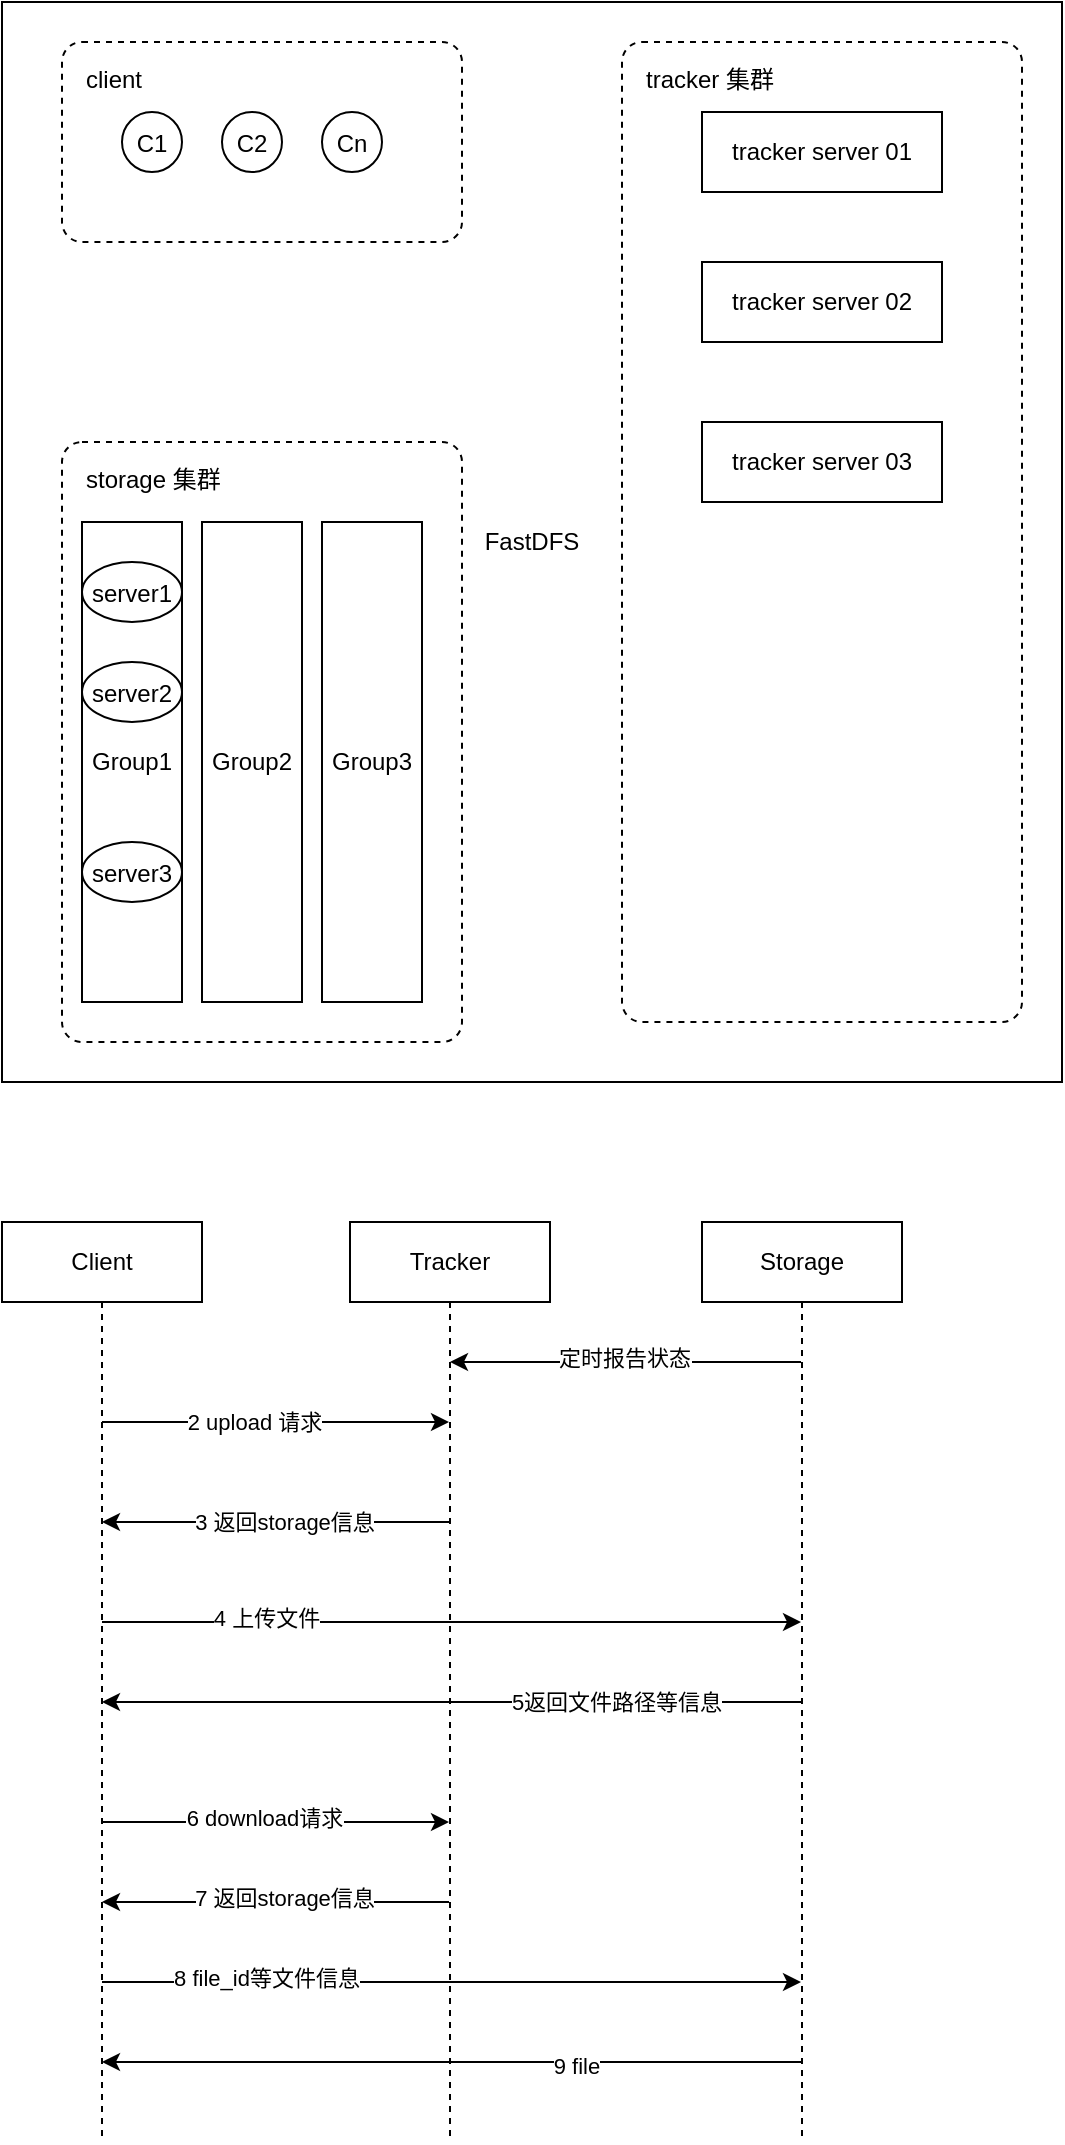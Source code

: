 <mxfile version="21.3.7" type="github" pages="2">
  <diagram name="第 1 页" id="6J8VfOYayrt2nx--sgnk">
    <mxGraphModel dx="1050" dy="625" grid="1" gridSize="10" guides="1" tooltips="1" connect="1" arrows="1" fold="1" page="1" pageScale="1" pageWidth="827" pageHeight="1169" math="0" shadow="0">
      <root>
        <mxCell id="0" />
        <mxCell id="1" parent="0" />
        <mxCell id="AD5kIY-ef99YtzFIq-Gk-1" value="FastDFS" style="html=1;align=center;verticalAlign=middle;dashed=0;whiteSpace=wrap;" parent="1" vertex="1">
          <mxGeometry x="140" y="90" width="530" height="540" as="geometry" />
        </mxCell>
        <mxCell id="5lvKBePtWPA1iiBBCNvH-1" value="client&amp;nbsp;" style="dashed=1;rounded=1;absoluteArcSize=1;arcSize=20;html=1;verticalAlign=top;align=left;spacingTop=5;spacingLeft=10;whiteSpace=wrap;" vertex="1" parent="1">
          <mxGeometry x="170" y="110" width="200" height="100" as="geometry" />
        </mxCell>
        <mxCell id="5lvKBePtWPA1iiBBCNvH-2" value="tracker 集群" style="dashed=1;rounded=1;absoluteArcSize=1;arcSize=20;html=1;verticalAlign=top;align=left;spacingTop=5;spacingLeft=10;whiteSpace=wrap;" vertex="1" parent="1">
          <mxGeometry x="450" y="110" width="200" height="490" as="geometry" />
        </mxCell>
        <mxCell id="5lvKBePtWPA1iiBBCNvH-3" value="storage 集群" style="dashed=1;rounded=1;absoluteArcSize=1;arcSize=20;html=1;verticalAlign=top;align=left;spacingTop=5;spacingLeft=10;whiteSpace=wrap;" vertex="1" parent="1">
          <mxGeometry x="170" y="310" width="200" height="300" as="geometry" />
        </mxCell>
        <mxCell id="5lvKBePtWPA1iiBBCNvH-5" value="C1" style="ellipse;" vertex="1" parent="1">
          <mxGeometry x="200" y="145" width="30" height="30" as="geometry" />
        </mxCell>
        <mxCell id="5lvKBePtWPA1iiBBCNvH-6" value="C2" style="ellipse;" vertex="1" parent="1">
          <mxGeometry x="250" y="145" width="30" height="30" as="geometry" />
        </mxCell>
        <mxCell id="5lvKBePtWPA1iiBBCNvH-7" value="Cn" style="ellipse;" vertex="1" parent="1">
          <mxGeometry x="300" y="145" width="30" height="30" as="geometry" />
        </mxCell>
        <mxCell id="5lvKBePtWPA1iiBBCNvH-10" value="tracker server 01" style="fontStyle=0;html=1;whiteSpace=wrap;" vertex="1" parent="1">
          <mxGeometry x="490" y="145" width="120" height="40" as="geometry" />
        </mxCell>
        <mxCell id="5lvKBePtWPA1iiBBCNvH-11" value="tracker server 02" style="fontStyle=0;html=1;whiteSpace=wrap;" vertex="1" parent="1">
          <mxGeometry x="490" y="220" width="120" height="40" as="geometry" />
        </mxCell>
        <mxCell id="5lvKBePtWPA1iiBBCNvH-12" value="tracker server 03" style="fontStyle=0;html=1;whiteSpace=wrap;" vertex="1" parent="1">
          <mxGeometry x="490" y="300" width="120" height="40" as="geometry" />
        </mxCell>
        <mxCell id="5lvKBePtWPA1iiBBCNvH-15" value="Group1" style="fontStyle=0;html=1;whiteSpace=wrap;rotation=0;" vertex="1" parent="1">
          <mxGeometry x="180" y="350" width="50" height="240" as="geometry" />
        </mxCell>
        <mxCell id="5lvKBePtWPA1iiBBCNvH-16" value="Group2" style="fontStyle=0;html=1;whiteSpace=wrap;rotation=0;" vertex="1" parent="1">
          <mxGeometry x="240" y="350" width="50" height="240" as="geometry" />
        </mxCell>
        <mxCell id="5lvKBePtWPA1iiBBCNvH-17" value="Group3" style="fontStyle=0;html=1;whiteSpace=wrap;rotation=0;" vertex="1" parent="1">
          <mxGeometry x="300" y="350" width="50" height="240" as="geometry" />
        </mxCell>
        <mxCell id="5lvKBePtWPA1iiBBCNvH-19" value="server1" style="ellipse;" vertex="1" parent="1">
          <mxGeometry x="180" y="370" width="50" height="30" as="geometry" />
        </mxCell>
        <mxCell id="5lvKBePtWPA1iiBBCNvH-20" value="server2" style="ellipse;" vertex="1" parent="1">
          <mxGeometry x="180" y="420" width="50" height="30" as="geometry" />
        </mxCell>
        <mxCell id="5lvKBePtWPA1iiBBCNvH-21" value="server3" style="ellipse;" vertex="1" parent="1">
          <mxGeometry x="180" y="510" width="50" height="30" as="geometry" />
        </mxCell>
        <mxCell id="5lvKBePtWPA1iiBBCNvH-28" style="edgeStyle=elbowEdgeStyle;rounded=0;orthogonalLoop=1;jettySize=auto;html=1;elbow=vertical;curved=0;" edge="1" parent="1" source="5lvKBePtWPA1iiBBCNvH-22" target="5lvKBePtWPA1iiBBCNvH-23">
          <mxGeometry relative="1" as="geometry">
            <Array as="points">
              <mxPoint x="280" y="800" />
            </Array>
          </mxGeometry>
        </mxCell>
        <mxCell id="5lvKBePtWPA1iiBBCNvH-29" value="2 upload 请求" style="edgeLabel;html=1;align=center;verticalAlign=middle;resizable=0;points=[];" vertex="1" connectable="0" parent="5lvKBePtWPA1iiBBCNvH-28">
          <mxGeometry x="-0.123" relative="1" as="geometry">
            <mxPoint as="offset" />
          </mxGeometry>
        </mxCell>
        <mxCell id="5lvKBePtWPA1iiBBCNvH-35" style="edgeStyle=elbowEdgeStyle;rounded=0;orthogonalLoop=1;jettySize=auto;html=1;elbow=vertical;curved=0;" edge="1" parent="1" source="5lvKBePtWPA1iiBBCNvH-22" target="5lvKBePtWPA1iiBBCNvH-24">
          <mxGeometry relative="1" as="geometry">
            <Array as="points">
              <mxPoint x="420" y="900" />
            </Array>
          </mxGeometry>
        </mxCell>
        <mxCell id="5lvKBePtWPA1iiBBCNvH-36" value="4 上传文件" style="edgeLabel;html=1;align=center;verticalAlign=middle;resizable=0;points=[];" vertex="1" connectable="0" parent="5lvKBePtWPA1iiBBCNvH-35">
          <mxGeometry x="-0.535" y="2" relative="1" as="geometry">
            <mxPoint as="offset" />
          </mxGeometry>
        </mxCell>
        <mxCell id="5lvKBePtWPA1iiBBCNvH-42" style="edgeStyle=elbowEdgeStyle;rounded=0;orthogonalLoop=1;jettySize=auto;html=1;elbow=vertical;curved=0;" edge="1" parent="1" source="5lvKBePtWPA1iiBBCNvH-22" target="5lvKBePtWPA1iiBBCNvH-23">
          <mxGeometry relative="1" as="geometry">
            <Array as="points">
              <mxPoint x="300" y="1000" />
            </Array>
          </mxGeometry>
        </mxCell>
        <mxCell id="5lvKBePtWPA1iiBBCNvH-43" value="6 download请求" style="edgeLabel;html=1;align=center;verticalAlign=middle;resizable=0;points=[];" vertex="1" connectable="0" parent="5lvKBePtWPA1iiBBCNvH-42">
          <mxGeometry x="-0.194" y="2" relative="1" as="geometry">
            <mxPoint x="11" as="offset" />
          </mxGeometry>
        </mxCell>
        <mxCell id="5lvKBePtWPA1iiBBCNvH-46" style="edgeStyle=elbowEdgeStyle;rounded=0;orthogonalLoop=1;jettySize=auto;html=1;elbow=vertical;curved=0;" edge="1" parent="1" source="5lvKBePtWPA1iiBBCNvH-22" target="5lvKBePtWPA1iiBBCNvH-24">
          <mxGeometry relative="1" as="geometry">
            <Array as="points">
              <mxPoint x="310" y="1080" />
            </Array>
          </mxGeometry>
        </mxCell>
        <mxCell id="5lvKBePtWPA1iiBBCNvH-47" value="8 file_id等文件信息" style="edgeLabel;html=1;align=center;verticalAlign=middle;resizable=0;points=[];" vertex="1" connectable="0" parent="5lvKBePtWPA1iiBBCNvH-46">
          <mxGeometry x="-0.531" y="2" relative="1" as="geometry">
            <mxPoint as="offset" />
          </mxGeometry>
        </mxCell>
        <mxCell id="5lvKBePtWPA1iiBBCNvH-22" value="Client" style="shape=umlLifeline;perimeter=lifelinePerimeter;whiteSpace=wrap;html=1;container=1;dropTarget=0;collapsible=0;recursiveResize=0;outlineConnect=0;portConstraint=eastwest;newEdgeStyle={&quot;edgeStyle&quot;:&quot;elbowEdgeStyle&quot;,&quot;elbow&quot;:&quot;vertical&quot;,&quot;curved&quot;:0,&quot;rounded&quot;:0};" vertex="1" parent="1">
          <mxGeometry x="140" y="700" width="100" height="460" as="geometry" />
        </mxCell>
        <mxCell id="5lvKBePtWPA1iiBBCNvH-40" style="edgeStyle=elbowEdgeStyle;rounded=0;orthogonalLoop=1;jettySize=auto;html=1;elbow=vertical;curved=0;" edge="1" parent="1" source="5lvKBePtWPA1iiBBCNvH-23" target="5lvKBePtWPA1iiBBCNvH-22">
          <mxGeometry relative="1" as="geometry">
            <Array as="points">
              <mxPoint x="290" y="850" />
            </Array>
          </mxGeometry>
        </mxCell>
        <mxCell id="5lvKBePtWPA1iiBBCNvH-41" value="3 返回storage信息" style="edgeLabel;html=1;align=center;verticalAlign=middle;resizable=0;points=[];" vertex="1" connectable="0" parent="5lvKBePtWPA1iiBBCNvH-40">
          <mxGeometry x="0.148" relative="1" as="geometry">
            <mxPoint x="17" as="offset" />
          </mxGeometry>
        </mxCell>
        <mxCell id="5lvKBePtWPA1iiBBCNvH-44" style="edgeStyle=elbowEdgeStyle;rounded=0;orthogonalLoop=1;jettySize=auto;html=1;elbow=vertical;curved=0;" edge="1" parent="1" source="5lvKBePtWPA1iiBBCNvH-23" target="5lvKBePtWPA1iiBBCNvH-22">
          <mxGeometry relative="1" as="geometry">
            <Array as="points">
              <mxPoint x="300" y="1040" />
            </Array>
          </mxGeometry>
        </mxCell>
        <mxCell id="5lvKBePtWPA1iiBBCNvH-45" value="7 返回storage信息" style="edgeLabel;html=1;align=center;verticalAlign=middle;resizable=0;points=[];" vertex="1" connectable="0" parent="5lvKBePtWPA1iiBBCNvH-44">
          <mxGeometry x="0.091" y="-2" relative="1" as="geometry">
            <mxPoint x="12" as="offset" />
          </mxGeometry>
        </mxCell>
        <mxCell id="5lvKBePtWPA1iiBBCNvH-23" value="Tracker" style="shape=umlLifeline;perimeter=lifelinePerimeter;whiteSpace=wrap;html=1;container=1;dropTarget=0;collapsible=0;recursiveResize=0;outlineConnect=0;portConstraint=eastwest;newEdgeStyle={&quot;edgeStyle&quot;:&quot;elbowEdgeStyle&quot;,&quot;elbow&quot;:&quot;vertical&quot;,&quot;curved&quot;:0,&quot;rounded&quot;:0};" vertex="1" parent="1">
          <mxGeometry x="314" y="700" width="100" height="460" as="geometry" />
        </mxCell>
        <mxCell id="5lvKBePtWPA1iiBBCNvH-25" style="edgeStyle=elbowEdgeStyle;rounded=0;orthogonalLoop=1;jettySize=auto;html=1;elbow=vertical;curved=0;" edge="1" parent="1" source="5lvKBePtWPA1iiBBCNvH-24" target="5lvKBePtWPA1iiBBCNvH-23">
          <mxGeometry relative="1" as="geometry">
            <Array as="points">
              <mxPoint x="470" y="770" />
            </Array>
          </mxGeometry>
        </mxCell>
        <mxCell id="5lvKBePtWPA1iiBBCNvH-26" value="1" style="edgeLabel;html=1;align=center;verticalAlign=middle;resizable=0;points=[];" vertex="1" connectable="0" parent="5lvKBePtWPA1iiBBCNvH-25">
          <mxGeometry x="-0.037" relative="1" as="geometry">
            <mxPoint as="offset" />
          </mxGeometry>
        </mxCell>
        <mxCell id="5lvKBePtWPA1iiBBCNvH-39" value="定时报告状态" style="edgeLabel;html=1;align=center;verticalAlign=middle;resizable=0;points=[];" vertex="1" connectable="0" parent="5lvKBePtWPA1iiBBCNvH-25">
          <mxGeometry x="-0.083" y="-2" relative="1" as="geometry">
            <mxPoint x="-8" as="offset" />
          </mxGeometry>
        </mxCell>
        <mxCell id="5lvKBePtWPA1iiBBCNvH-37" style="edgeStyle=elbowEdgeStyle;rounded=0;orthogonalLoop=1;jettySize=auto;html=1;elbow=vertical;curved=0;" edge="1" parent="1" source="5lvKBePtWPA1iiBBCNvH-24" target="5lvKBePtWPA1iiBBCNvH-22">
          <mxGeometry relative="1" as="geometry">
            <Array as="points">
              <mxPoint x="400" y="940" />
            </Array>
          </mxGeometry>
        </mxCell>
        <mxCell id="5lvKBePtWPA1iiBBCNvH-38" value="5返回文件路径等信息" style="edgeLabel;html=1;align=center;verticalAlign=middle;resizable=0;points=[];" vertex="1" connectable="0" parent="5lvKBePtWPA1iiBBCNvH-37">
          <mxGeometry x="-0.47" relative="1" as="geometry">
            <mxPoint as="offset" />
          </mxGeometry>
        </mxCell>
        <mxCell id="5lvKBePtWPA1iiBBCNvH-48" style="edgeStyle=elbowEdgeStyle;rounded=0;orthogonalLoop=1;jettySize=auto;html=1;elbow=vertical;curved=0;" edge="1" parent="1" source="5lvKBePtWPA1iiBBCNvH-24" target="5lvKBePtWPA1iiBBCNvH-22">
          <mxGeometry relative="1" as="geometry">
            <Array as="points">
              <mxPoint x="350" y="1120" />
            </Array>
          </mxGeometry>
        </mxCell>
        <mxCell id="5lvKBePtWPA1iiBBCNvH-49" value="9 file" style="edgeLabel;html=1;align=center;verticalAlign=middle;resizable=0;points=[];" vertex="1" connectable="0" parent="5lvKBePtWPA1iiBBCNvH-48">
          <mxGeometry x="-0.355" y="2" relative="1" as="geometry">
            <mxPoint as="offset" />
          </mxGeometry>
        </mxCell>
        <mxCell id="5lvKBePtWPA1iiBBCNvH-24" value="Storage" style="shape=umlLifeline;perimeter=lifelinePerimeter;whiteSpace=wrap;html=1;container=1;dropTarget=0;collapsible=0;recursiveResize=0;outlineConnect=0;portConstraint=eastwest;newEdgeStyle={&quot;edgeStyle&quot;:&quot;elbowEdgeStyle&quot;,&quot;elbow&quot;:&quot;vertical&quot;,&quot;curved&quot;:0,&quot;rounded&quot;:0};" vertex="1" parent="1">
          <mxGeometry x="490" y="700" width="100" height="460" as="geometry" />
        </mxCell>
        <mxCell id="5lvKBePtWPA1iiBBCNvH-30" style="edgeStyle=elbowEdgeStyle;rounded=0;orthogonalLoop=1;jettySize=auto;html=1;elbow=vertical;curved=0;" edge="1" parent="1" source="5lvKBePtWPA1iiBBCNvH-23" target="5lvKBePtWPA1iiBBCNvH-23">
          <mxGeometry relative="1" as="geometry">
            <Array as="points">
              <mxPoint x="400" y="790" />
              <mxPoint x="390" y="810" />
            </Array>
          </mxGeometry>
        </mxCell>
      </root>
    </mxGraphModel>
  </diagram>
  <diagram id="rwM10RWqz1V5qRb2USHl" name="第 2 页">
    <mxGraphModel dx="1050" dy="625" grid="1" gridSize="10" guides="1" tooltips="1" connect="1" arrows="1" fold="1" page="1" pageScale="1" pageWidth="827" pageHeight="1169" math="0" shadow="0">
      <root>
        <mxCell id="0" />
        <mxCell id="1" parent="0" />
        <mxCell id="LBqn7uFu58kV10w9s0r_-1" value="Client" style="html=1;align=center;verticalAlign=middle;dashed=0;whiteSpace=wrap;" vertex="1" parent="1">
          <mxGeometry x="70" y="100" width="110" height="40" as="geometry" />
        </mxCell>
        <mxCell id="LBqn7uFu58kV10w9s0r_-4" value="Nginx" style="html=1;align=center;verticalAlign=middle;dashed=0;whiteSpace=wrap;" vertex="1" parent="1">
          <mxGeometry x="70" y="250" width="180" height="60" as="geometry" />
        </mxCell>
      </root>
    </mxGraphModel>
  </diagram>
</mxfile>
